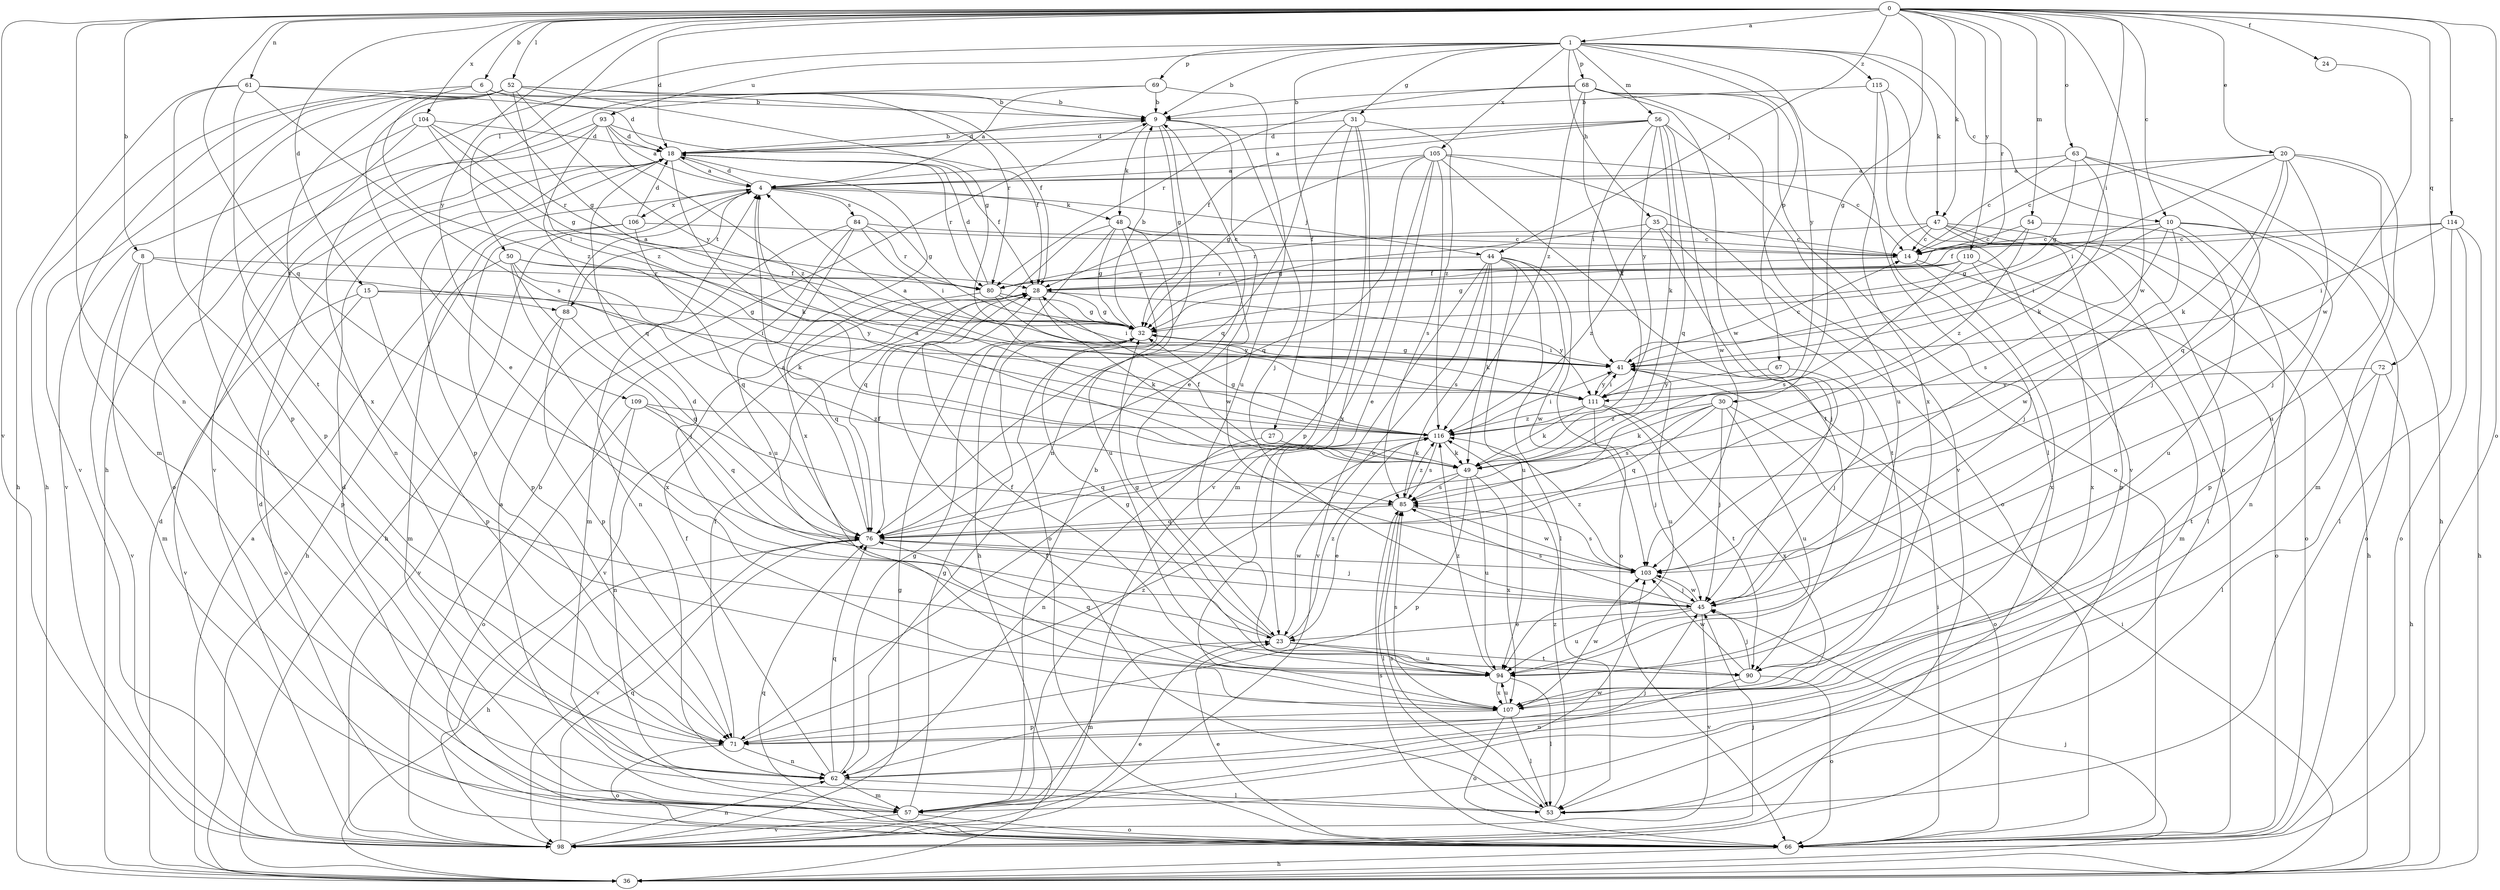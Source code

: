 strict digraph  {
0;
1;
4;
6;
8;
9;
10;
14;
15;
18;
20;
23;
24;
27;
28;
30;
31;
32;
35;
36;
41;
44;
45;
47;
48;
49;
50;
52;
53;
54;
56;
57;
61;
62;
63;
66;
67;
68;
69;
71;
72;
76;
80;
84;
85;
88;
90;
93;
94;
98;
103;
104;
105;
106;
107;
109;
110;
111;
114;
115;
116;
0 -> 1  [label=a];
0 -> 6  [label=b];
0 -> 8  [label=b];
0 -> 10  [label=c];
0 -> 15  [label=d];
0 -> 18  [label=d];
0 -> 20  [label=e];
0 -> 24  [label=f];
0 -> 30  [label=g];
0 -> 41  [label=i];
0 -> 44  [label=j];
0 -> 47  [label=k];
0 -> 50  [label=l];
0 -> 52  [label=l];
0 -> 54  [label=m];
0 -> 61  [label=n];
0 -> 62  [label=n];
0 -> 63  [label=o];
0 -> 66  [label=o];
0 -> 72  [label=q];
0 -> 76  [label=q];
0 -> 80  [label=r];
0 -> 98  [label=v];
0 -> 103  [label=w];
0 -> 104  [label=x];
0 -> 109  [label=y];
0 -> 110  [label=y];
0 -> 114  [label=z];
1 -> 9  [label=b];
1 -> 10  [label=c];
1 -> 27  [label=f];
1 -> 31  [label=g];
1 -> 35  [label=h];
1 -> 36  [label=h];
1 -> 47  [label=k];
1 -> 56  [label=m];
1 -> 67  [label=p];
1 -> 68  [label=p];
1 -> 69  [label=p];
1 -> 93  [label=u];
1 -> 105  [label=x];
1 -> 111  [label=y];
1 -> 115  [label=z];
4 -> 18  [label=d];
4 -> 32  [label=g];
4 -> 36  [label=h];
4 -> 44  [label=j];
4 -> 48  [label=k];
4 -> 84  [label=s];
4 -> 88  [label=t];
4 -> 106  [label=x];
6 -> 9  [label=b];
6 -> 32  [label=g];
6 -> 57  [label=m];
6 -> 80  [label=r];
6 -> 116  [label=z];
8 -> 57  [label=m];
8 -> 71  [label=p];
8 -> 80  [label=r];
8 -> 88  [label=t];
8 -> 98  [label=v];
9 -> 18  [label=d];
9 -> 23  [label=e];
9 -> 32  [label=g];
9 -> 45  [label=j];
9 -> 48  [label=k];
9 -> 62  [label=n];
10 -> 14  [label=c];
10 -> 41  [label=i];
10 -> 62  [label=n];
10 -> 66  [label=o];
10 -> 71  [label=p];
10 -> 85  [label=s];
10 -> 103  [label=w];
14 -> 28  [label=f];
14 -> 57  [label=m];
14 -> 107  [label=x];
15 -> 32  [label=g];
15 -> 41  [label=i];
15 -> 66  [label=o];
15 -> 71  [label=p];
15 -> 98  [label=v];
18 -> 4  [label=a];
18 -> 9  [label=b];
18 -> 28  [label=f];
18 -> 49  [label=k];
18 -> 71  [label=p];
18 -> 80  [label=r];
18 -> 107  [label=x];
20 -> 4  [label=a];
20 -> 14  [label=c];
20 -> 41  [label=i];
20 -> 45  [label=j];
20 -> 49  [label=k];
20 -> 57  [label=m];
20 -> 76  [label=q];
20 -> 94  [label=u];
23 -> 18  [label=d];
23 -> 32  [label=g];
23 -> 57  [label=m];
23 -> 90  [label=t];
23 -> 94  [label=u];
23 -> 116  [label=z];
24 -> 103  [label=w];
27 -> 49  [label=k];
27 -> 62  [label=n];
28 -> 32  [label=g];
28 -> 49  [label=k];
28 -> 98  [label=v];
28 -> 111  [label=y];
30 -> 45  [label=j];
30 -> 49  [label=k];
30 -> 66  [label=o];
30 -> 76  [label=q];
30 -> 85  [label=s];
30 -> 94  [label=u];
30 -> 116  [label=z];
31 -> 18  [label=d];
31 -> 71  [label=p];
31 -> 76  [label=q];
31 -> 98  [label=v];
31 -> 107  [label=x];
31 -> 116  [label=z];
32 -> 9  [label=b];
32 -> 41  [label=i];
35 -> 14  [label=c];
35 -> 32  [label=g];
35 -> 45  [label=j];
35 -> 90  [label=t];
35 -> 116  [label=z];
36 -> 4  [label=a];
36 -> 18  [label=d];
36 -> 41  [label=i];
36 -> 45  [label=j];
41 -> 14  [label=c];
41 -> 32  [label=g];
41 -> 94  [label=u];
41 -> 111  [label=y];
44 -> 23  [label=e];
44 -> 49  [label=k];
44 -> 53  [label=l];
44 -> 66  [label=o];
44 -> 80  [label=r];
44 -> 85  [label=s];
44 -> 94  [label=u];
44 -> 98  [label=v];
44 -> 103  [label=w];
45 -> 23  [label=e];
45 -> 85  [label=s];
45 -> 94  [label=u];
45 -> 98  [label=v];
45 -> 103  [label=w];
47 -> 14  [label=c];
47 -> 36  [label=h];
47 -> 45  [label=j];
47 -> 53  [label=l];
47 -> 66  [label=o];
47 -> 71  [label=p];
47 -> 80  [label=r];
48 -> 14  [label=c];
48 -> 32  [label=g];
48 -> 36  [label=h];
48 -> 66  [label=o];
48 -> 76  [label=q];
48 -> 94  [label=u];
48 -> 103  [label=w];
49 -> 4  [label=a];
49 -> 23  [label=e];
49 -> 28  [label=f];
49 -> 71  [label=p];
49 -> 85  [label=s];
49 -> 94  [label=u];
49 -> 107  [label=x];
50 -> 28  [label=f];
50 -> 45  [label=j];
50 -> 49  [label=k];
50 -> 57  [label=m];
50 -> 107  [label=x];
50 -> 111  [label=y];
52 -> 9  [label=b];
52 -> 23  [label=e];
52 -> 28  [label=f];
52 -> 32  [label=g];
52 -> 36  [label=h];
52 -> 53  [label=l];
52 -> 98  [label=v];
52 -> 107  [label=x];
52 -> 111  [label=y];
52 -> 116  [label=z];
53 -> 28  [label=f];
53 -> 85  [label=s];
53 -> 116  [label=z];
54 -> 14  [label=c];
54 -> 32  [label=g];
54 -> 94  [label=u];
54 -> 116  [label=z];
56 -> 4  [label=a];
56 -> 18  [label=d];
56 -> 28  [label=f];
56 -> 41  [label=i];
56 -> 49  [label=k];
56 -> 76  [label=q];
56 -> 94  [label=u];
56 -> 103  [label=w];
56 -> 111  [label=y];
57 -> 4  [label=a];
57 -> 9  [label=b];
57 -> 18  [label=d];
57 -> 32  [label=g];
57 -> 66  [label=o];
57 -> 98  [label=v];
57 -> 103  [label=w];
61 -> 9  [label=b];
61 -> 18  [label=d];
61 -> 36  [label=h];
61 -> 71  [label=p];
61 -> 85  [label=s];
61 -> 90  [label=t];
62 -> 28  [label=f];
62 -> 32  [label=g];
62 -> 45  [label=j];
62 -> 53  [label=l];
62 -> 57  [label=m];
62 -> 76  [label=q];
63 -> 4  [label=a];
63 -> 14  [label=c];
63 -> 32  [label=g];
63 -> 36  [label=h];
63 -> 45  [label=j];
63 -> 49  [label=k];
66 -> 18  [label=d];
66 -> 23  [label=e];
66 -> 36  [label=h];
66 -> 41  [label=i];
66 -> 76  [label=q];
66 -> 85  [label=s];
67 -> 45  [label=j];
67 -> 111  [label=y];
68 -> 9  [label=b];
68 -> 49  [label=k];
68 -> 53  [label=l];
68 -> 66  [label=o];
68 -> 80  [label=r];
68 -> 98  [label=v];
68 -> 103  [label=w];
68 -> 116  [label=z];
69 -> 4  [label=a];
69 -> 9  [label=b];
69 -> 94  [label=u];
69 -> 98  [label=v];
71 -> 28  [label=f];
71 -> 62  [label=n];
71 -> 66  [label=o];
71 -> 116  [label=z];
72 -> 36  [label=h];
72 -> 53  [label=l];
72 -> 90  [label=t];
72 -> 111  [label=y];
76 -> 4  [label=a];
76 -> 28  [label=f];
76 -> 36  [label=h];
76 -> 45  [label=j];
76 -> 98  [label=v];
76 -> 103  [label=w];
80 -> 18  [label=d];
80 -> 32  [label=g];
80 -> 41  [label=i];
80 -> 76  [label=q];
80 -> 111  [label=y];
84 -> 14  [label=c];
84 -> 41  [label=i];
84 -> 57  [label=m];
84 -> 62  [label=n];
84 -> 80  [label=r];
84 -> 94  [label=u];
85 -> 53  [label=l];
85 -> 76  [label=q];
85 -> 103  [label=w];
85 -> 116  [label=z];
88 -> 4  [label=a];
88 -> 71  [label=p];
88 -> 76  [label=q];
88 -> 98  [label=v];
90 -> 32  [label=g];
90 -> 45  [label=j];
90 -> 62  [label=n];
90 -> 66  [label=o];
90 -> 103  [label=w];
93 -> 4  [label=a];
93 -> 18  [label=d];
93 -> 28  [label=f];
93 -> 62  [label=n];
93 -> 66  [label=o];
93 -> 76  [label=q];
93 -> 116  [label=z];
94 -> 28  [label=f];
94 -> 53  [label=l];
94 -> 76  [label=q];
94 -> 107  [label=x];
94 -> 116  [label=z];
98 -> 9  [label=b];
98 -> 23  [label=e];
98 -> 32  [label=g];
98 -> 45  [label=j];
98 -> 62  [label=n];
98 -> 76  [label=q];
103 -> 45  [label=j];
103 -> 85  [label=s];
103 -> 116  [label=z];
104 -> 18  [label=d];
104 -> 32  [label=g];
104 -> 41  [label=i];
104 -> 71  [label=p];
104 -> 80  [label=r];
104 -> 98  [label=v];
105 -> 4  [label=a];
105 -> 14  [label=c];
105 -> 23  [label=e];
105 -> 32  [label=g];
105 -> 57  [label=m];
105 -> 66  [label=o];
105 -> 76  [label=q];
105 -> 85  [label=s];
105 -> 90  [label=t];
106 -> 14  [label=c];
106 -> 18  [label=d];
106 -> 36  [label=h];
106 -> 71  [label=p];
106 -> 76  [label=q];
107 -> 53  [label=l];
107 -> 66  [label=o];
107 -> 71  [label=p];
107 -> 85  [label=s];
107 -> 94  [label=u];
107 -> 103  [label=w];
109 -> 62  [label=n];
109 -> 66  [label=o];
109 -> 76  [label=q];
109 -> 85  [label=s];
109 -> 116  [label=z];
110 -> 28  [label=f];
110 -> 32  [label=g];
110 -> 66  [label=o];
110 -> 80  [label=r];
110 -> 85  [label=s];
110 -> 107  [label=x];
111 -> 4  [label=a];
111 -> 41  [label=i];
111 -> 45  [label=j];
111 -> 49  [label=k];
111 -> 90  [label=t];
111 -> 107  [label=x];
111 -> 116  [label=z];
114 -> 14  [label=c];
114 -> 28  [label=f];
114 -> 36  [label=h];
114 -> 41  [label=i];
114 -> 53  [label=l];
114 -> 66  [label=o];
115 -> 9  [label=b];
115 -> 66  [label=o];
115 -> 98  [label=v];
115 -> 107  [label=x];
116 -> 32  [label=g];
116 -> 41  [label=i];
116 -> 49  [label=k];
116 -> 76  [label=q];
116 -> 85  [label=s];
}

